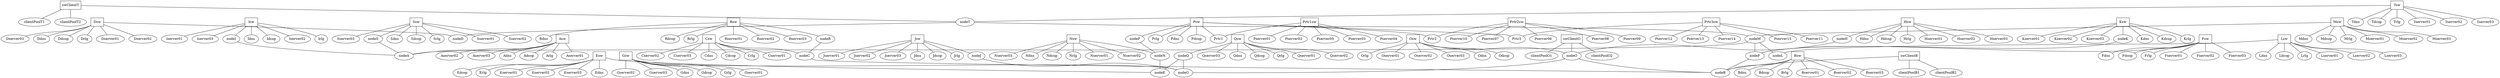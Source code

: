 graph topology {
clientPoolT1 [shape="ellipse"];
clientPoolT2 [shape="ellipse"];
clientPoolB1 [shape="ellipse"];
clientPoolB2 [shape="ellipse"];
clientPoolO1 [shape="ellipse"];
clientPoolO2 [shape="ellipse"];
nodeA [shape="ellipse"];
Adns [shape="ellipse"];
Adcop [shape="ellipse"];
Arlg [shape="ellipse"];
Aserver01 [shape="ellipse"];
Aserver02 [shape="ellipse"];
Aserver03 [shape="ellipse"];
nodeB [shape="ellipse"];
Bdns [shape="ellipse"];
Bdcop [shape="ellipse"];
Brlg [shape="ellipse"];
Bserver01 [shape="ellipse"];
Bserver02 [shape="ellipse"];
Bserver03 [shape="ellipse"];
nodeC [shape="ellipse"];
Cdns [shape="ellipse"];
Cdcop [shape="ellipse"];
Crlg [shape="ellipse"];
Cserver01 [shape="ellipse"];
Cserver02 [shape="ellipse"];
Cserver03 [shape="ellipse"];
nodeD [shape="ellipse"];
Ddns [shape="ellipse"];
Ddcop [shape="ellipse"];
Drlg [shape="ellipse"];
Dserver01 [shape="ellipse"];
Dserver02 [shape="ellipse"];
Dserver03 [shape="ellipse"];
nodeE [shape="ellipse"];
Edns [shape="ellipse"];
Edcop [shape="ellipse"];
Erlg [shape="ellipse"];
Eserver01 [shape="ellipse"];
Eserver02 [shape="ellipse"];
Eserver03 [shape="ellipse"];
nodeF [shape="ellipse"];
Fdns [shape="ellipse"];
Fdcop [shape="ellipse"];
Frlg [shape="ellipse"];
Fserver01 [shape="ellipse"];
Fserver02 [shape="ellipse"];
Fserver03 [shape="ellipse"];
nodeG [shape="ellipse"];
Gdns [shape="ellipse"];
Gdcop [shape="ellipse"];
Grlg [shape="ellipse"];
Gserver01 [shape="ellipse"];
Gserver02 [shape="ellipse"];
Gserver03 [shape="ellipse"];
nodeH [shape="ellipse"];
Hdns [shape="ellipse"];
Hdcop [shape="ellipse"];
Hrlg [shape="ellipse"];
Hserver01 [shape="ellipse"];
Hserver02 [shape="ellipse"];
Hserver03 [shape="ellipse"];
nodeI [shape="ellipse"];
Idns [shape="ellipse"];
Idcop [shape="ellipse"];
Irlg [shape="ellipse"];
Iserver01 [shape="ellipse"];
Iserver02 [shape="ellipse"];
Iserver03 [shape="ellipse"];
nodeJ [shape="ellipse"];
Jdns [shape="ellipse"];
Jdcop [shape="ellipse"];
Jrlg [shape="ellipse"];
Jserver01 [shape="ellipse"];
Jserver02 [shape="ellipse"];
Jserver03 [shape="ellipse"];
nodeK [shape="ellipse"];
Kdns [shape="ellipse"];
Kdcop [shape="ellipse"];
Krlg [shape="ellipse"];
Kserver01 [shape="ellipse"];
Kserver02 [shape="ellipse"];
Kserver03 [shape="ellipse"];
nodeL [shape="ellipse"];
Ldns [shape="ellipse"];
Ldcop [shape="ellipse"];
Lrlg [shape="ellipse"];
Lserver01 [shape="ellipse"];
Lserver02 [shape="ellipse"];
Lserver03 [shape="ellipse"];
nodeM [shape="ellipse"];
Mdns [shape="ellipse"];
Mdcop [shape="ellipse"];
Mrlg [shape="ellipse"];
Mserver01 [shape="ellipse"];
Mserver02 [shape="ellipse"];
Mserver03 [shape="ellipse"];
nodeN [shape="ellipse"];
Ndns [shape="ellipse"];
Ndcop [shape="ellipse"];
Nrlg [shape="ellipse"];
Nserver01 [shape="ellipse"];
Nserver02 [shape="ellipse"];
Nserver03 [shape="ellipse"];
nodeO [shape="ellipse"];
Odns [shape="ellipse"];
Odcop [shape="ellipse"];
Orlg [shape="ellipse"];
Oserver01 [shape="ellipse"];
Oserver02 [shape="ellipse"];
Oserver03 [shape="ellipse"];
nodeP [shape="ellipse"];
Pdns [shape="ellipse"];
Pdcop [shape="ellipse"];
Prlg [shape="ellipse"];
Prtr1 [shape="ellipse"];
Pserver01 [shape="ellipse"];
Pserver02 [shape="ellipse"];
Pserver03 [shape="ellipse"];
Pserver04 [shape="ellipse"];
Pserver05 [shape="ellipse"];
Prtr2 [shape="ellipse"];
Pserver06 [shape="ellipse"];
Pserver07 [shape="ellipse"];
Pserver08 [shape="ellipse"];
Pserver09 [shape="ellipse"];
Pserver10 [shape="ellipse"];
Prtr3 [shape="ellipse"];
Pserver11 [shape="ellipse"];
Pserver12 [shape="ellipse"];
Pserver13 [shape="ellipse"];
Pserver14 [shape="ellipse"];
Pserver15 [shape="ellipse"];
nodeQ [shape="ellipse"];
Qdns [shape="ellipse"];
Qdcop [shape="ellipse"];
Qrlg [shape="ellipse"];
Qserver01 [shape="ellipse"];
Qserver02 [shape="ellipse"];
Qserver03 [shape="ellipse"];
nodeR [shape="ellipse"];
Rdns [shape="ellipse"];
Rdcop [shape="ellipse"];
Rrlg [shape="ellipse"];
Rserver01 [shape="ellipse"];
Rserver02 [shape="ellipse"];
Rserver03 [shape="ellipse"];
nodeS [shape="ellipse"];
Sdns [shape="ellipse"];
Sdcop [shape="ellipse"];
Srlg [shape="ellipse"];
Sserver01 [shape="ellipse"];
Sserver02 [shape="ellipse"];
Sserver03 [shape="ellipse"];
nodeT [shape="ellipse"];
Tdns [shape="ellipse"];
Tdcop [shape="ellipse"];
Trlg [shape="ellipse"];
Tserver01 [shape="ellipse"];
Tserver02 [shape="ellipse"];
Tserver03 [shape="ellipse"];
Asw [shape="box"];
"Asw" -- "nodeA";
"Asw" -- "Adns";
"Asw" -- "Adcop";
"Asw" -- "Arlg";
"Asw" -- "Aserver01";
"Asw" -- "Aserver02";
"Asw" -- "Aserver03";
Bsw [shape="box"];
"Bsw" -- "nodeB";
"Bsw" -- "Bdns";
"Bsw" -- "Bdcop";
"Bsw" -- "Brlg";
"Bsw" -- "Bserver01";
"Bsw" -- "Bserver02";
"Bsw" -- "Bserver03";
Csw [shape="box"];
"Csw" -- "nodeC";
"Csw" -- "Cdns";
"Csw" -- "Cdcop";
"Csw" -- "Crlg";
"Csw" -- "Cserver01";
"Csw" -- "Cserver02";
"Csw" -- "Cserver03";
Dsw [shape="box"];
"Dsw" -- "nodeD";
"Dsw" -- "Ddns";
"Dsw" -- "Ddcop";
"Dsw" -- "Drlg";
"Dsw" -- "Dserver01";
"Dsw" -- "Dserver02";
"Dsw" -- "Dserver03";
Esw [shape="box"];
"Esw" -- "nodeE";
"Esw" -- "Edns";
"Esw" -- "Edcop";
"Esw" -- "Erlg";
"Esw" -- "Eserver01";
"Esw" -- "Eserver02";
"Esw" -- "Eserver03";
Fsw [shape="box"];
"Fsw" -- "nodeF";
"Fsw" -- "Fdns";
"Fsw" -- "Fdcop";
"Fsw" -- "Frlg";
"Fsw" -- "Fserver01";
"Fsw" -- "Fserver02";
"Fsw" -- "Fserver03";
Gsw [shape="box"];
"Gsw" -- "nodeG";
"Gsw" -- "Gdns";
"Gsw" -- "Gdcop";
"Gsw" -- "Grlg";
"Gsw" -- "Gserver01";
"Gsw" -- "Gserver02";
"Gsw" -- "Gserver03";
Hsw [shape="box"];
"Hsw" -- "nodeH";
"Hsw" -- "Hdns";
"Hsw" -- "Hdcop";
"Hsw" -- "Hrlg";
"Hsw" -- "Hserver01";
"Hsw" -- "Hserver02";
"Hsw" -- "Hserver03";
Isw [shape="box"];
"Isw" -- "nodeI";
"Isw" -- "Idns";
"Isw" -- "Idcop";
"Isw" -- "Irlg";
"Isw" -- "Iserver01";
"Isw" -- "Iserver02";
"Isw" -- "Iserver03";
Jsw [shape="box"];
"Jsw" -- "nodeJ";
"Jsw" -- "Jdns";
"Jsw" -- "Jdcop";
"Jsw" -- "Jrlg";
"Jsw" -- "Jserver01";
"Jsw" -- "Jserver02";
"Jsw" -- "Jserver03";
Ksw [shape="box"];
"Ksw" -- "nodeK";
"Ksw" -- "Kdns";
"Ksw" -- "Kdcop";
"Ksw" -- "Krlg";
"Ksw" -- "Kserver01";
"Ksw" -- "Kserver02";
"Ksw" -- "Kserver03";
Lsw [shape="box"];
"Lsw" -- "nodeL";
"Lsw" -- "Ldns";
"Lsw" -- "Ldcop";
"Lsw" -- "Lrlg";
"Lsw" -- "Lserver01";
"Lsw" -- "Lserver02";
"Lsw" -- "Lserver03";
Msw [shape="box"];
"Msw" -- "nodeM";
"Msw" -- "Mdns";
"Msw" -- "Mdcop";
"Msw" -- "Mrlg";
"Msw" -- "Mserver01";
"Msw" -- "Mserver02";
"Msw" -- "Mserver03";
Nsw [shape="box"];
"Nsw" -- "nodeN";
"Nsw" -- "Ndns";
"Nsw" -- "Ndcop";
"Nsw" -- "Nrlg";
"Nsw" -- "Nserver01";
"Nsw" -- "Nserver02";
"Nsw" -- "Nserver03";
Osw [shape="box"];
"Osw" -- "nodeO";
"Osw" -- "Odns";
"Osw" -- "Odcop";
"Osw" -- "Orlg";
"Osw" -- "Oserver01";
"Osw" -- "Oserver02";
"Osw" -- "Oserver03";
Psw [shape="box"];
"Psw" -- "nodeP";
"Psw" -- "Pdns";
"Psw" -- "Pdcop";
"Psw" -- "Prlg";
"Psw" -- "Prtr1";
"Psw" -- "Prtr2";
"Psw" -- "Prtr3";
Prtr1sw [shape="box"];
"Prtr1sw" -- "Prtr1";
"Prtr1sw" -- "Pserver01";
"Prtr1sw" -- "Pserver02";
"Prtr1sw" -- "Pserver03";
"Prtr1sw" -- "Pserver04";
"Prtr1sw" -- "Pserver05";
Prtr2sw [shape="box"];
"Prtr2sw" -- "Prtr2";
"Prtr2sw" -- "Pserver06";
"Prtr2sw" -- "Pserver07";
"Prtr2sw" -- "Pserver08";
"Prtr2sw" -- "Pserver09";
"Prtr2sw" -- "Pserver10";
Prtr3sw [shape="box"];
"Prtr3sw" -- "Prtr3";
"Prtr3sw" -- "Pserver11";
"Prtr3sw" -- "Pserver12";
"Prtr3sw" -- "Pserver13";
"Prtr3sw" -- "Pserver14";
"Prtr3sw" -- "Pserver15";
Qsw [shape="box"];
"Qsw" -- "nodeQ";
"Qsw" -- "Qdns";
"Qsw" -- "Qdcop";
"Qsw" -- "Qrlg";
"Qsw" -- "Qserver01";
"Qsw" -- "Qserver02";
"Qsw" -- "Qserver03";
Rsw [shape="box"];
"Rsw" -- "nodeR";
"Rsw" -- "Rdns";
"Rsw" -- "Rdcop";
"Rsw" -- "Rrlg";
"Rsw" -- "Rserver01";
"Rsw" -- "Rserver02";
"Rsw" -- "Rserver03";
Ssw [shape="box"];
"Ssw" -- "nodeS";
"Ssw" -- "Sdns";
"Ssw" -- "Sdcop";
"Ssw" -- "Srlg";
"Ssw" -- "Sserver01";
"Ssw" -- "Sserver02";
"Ssw" -- "Sserver03";
Tsw [shape="box"];
"Tsw" -- "nodeT";
"Tsw" -- "Tdns";
"Tsw" -- "Tdcop";
"Tsw" -- "Trlg";
"Tsw" -- "Tserver01";
"Tsw" -- "Tserver02";
"Tsw" -- "Tserver03";
"nodeC" -- "nodeB";
"nodeF" -- "nodeB";
"nodeH" -- "nodeO";
"nodeI" -- "nodeA";
"nodeJ" -- "nodeG";
"nodeK" -- "nodeF";
"nodeM" -- "nodeA";
"nodeM" -- "nodeF";
"nodeM" -- "nodeL";
"nodeN" -- "nodeE";
"nodeO" -- "nodeB";
"nodeO" -- "nodeG";
"nodeP" -- "nodeN";
"nodeQ" -- "nodeE";
"nodeQ" -- "nodeG";
"nodeR" -- "nodeC";
"nodeS" -- "nodeA";
"nodeT" -- "nodeD";
"nodeT" -- "nodeM";
swClientT [shape="box"];
"swClientT" -- "clientPoolT1";
"swClientT" -- "clientPoolT2";
"swClientT" -- "nodeT";
swClientB [shape="box"];
"swClientB" -- "clientPoolB1";
"swClientB" -- "clientPoolB2";
"swClientB" -- "nodeB";
swClientO [shape="box"];
"swClientO" -- "clientPoolO1";
"swClientO" -- "clientPoolO2";
"swClientO" -- "nodeO";
}
